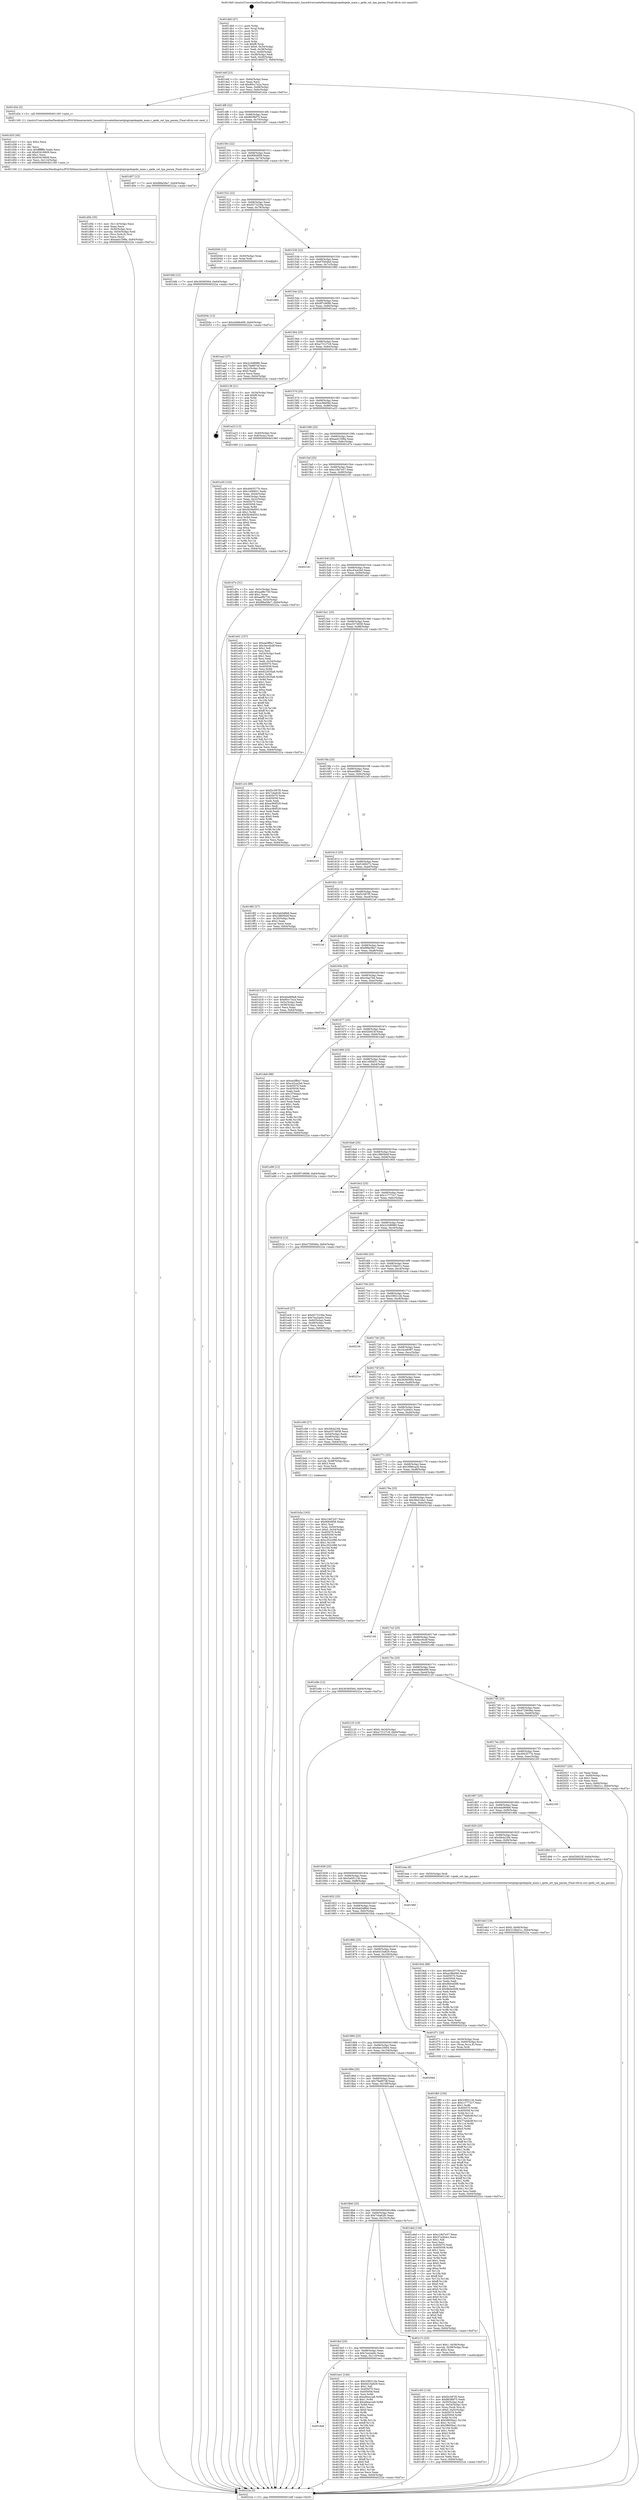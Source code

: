 digraph "0x4014b0" {
  label = "0x4014b0 (/mnt/c/Users/mathe/Desktop/tcc/POCII/binaries/extr_linuxdriversnetethernetqlogicqedeqede_main.c_qede_set_tpa_param_Final-ollvm.out::main(0))"
  labelloc = "t"
  node[shape=record]

  Entry [label="",width=0.3,height=0.3,shape=circle,fillcolor=black,style=filled]
  "0x4014df" [label="{
     0x4014df [23]\l
     | [instrs]\l
     &nbsp;&nbsp;0x4014df \<+3\>: mov -0x64(%rbp),%eax\l
     &nbsp;&nbsp;0x4014e2 \<+2\>: mov %eax,%ecx\l
     &nbsp;&nbsp;0x4014e4 \<+6\>: sub $0x80cc7e2a,%ecx\l
     &nbsp;&nbsp;0x4014ea \<+3\>: mov %eax,-0x68(%rbp)\l
     &nbsp;&nbsp;0x4014ed \<+3\>: mov %ecx,-0x6c(%rbp)\l
     &nbsp;&nbsp;0x4014f0 \<+6\>: je 0000000000401d2e \<main+0x87e\>\l
  }"]
  "0x401d2e" [label="{
     0x401d2e [5]\l
     | [instrs]\l
     &nbsp;&nbsp;0x401d2e \<+5\>: call 0000000000401160 \<next_i\>\l
     | [calls]\l
     &nbsp;&nbsp;0x401160 \{1\} (/mnt/c/Users/mathe/Desktop/tcc/POCII/binaries/extr_linuxdriversnetethernetqlogicqedeqede_main.c_qede_set_tpa_param_Final-ollvm.out::next_i)\l
  }"]
  "0x4014f6" [label="{
     0x4014f6 [22]\l
     | [instrs]\l
     &nbsp;&nbsp;0x4014f6 \<+5\>: jmp 00000000004014fb \<main+0x4b\>\l
     &nbsp;&nbsp;0x4014fb \<+3\>: mov -0x68(%rbp),%eax\l
     &nbsp;&nbsp;0x4014fe \<+5\>: sub $0x863fbf75,%eax\l
     &nbsp;&nbsp;0x401503 \<+3\>: mov %eax,-0x70(%rbp)\l
     &nbsp;&nbsp;0x401506 \<+6\>: je 0000000000401d07 \<main+0x857\>\l
  }"]
  Exit [label="",width=0.3,height=0.3,shape=circle,fillcolor=black,style=filled,peripheries=2]
  "0x401d07" [label="{
     0x401d07 [12]\l
     | [instrs]\l
     &nbsp;&nbsp;0x401d07 \<+7\>: movl $0xf88a58a7,-0x64(%rbp)\l
     &nbsp;&nbsp;0x401d0e \<+5\>: jmp 000000000040222a \<main+0xd7a\>\l
  }"]
  "0x40150c" [label="{
     0x40150c [22]\l
     | [instrs]\l
     &nbsp;&nbsp;0x40150c \<+5\>: jmp 0000000000401511 \<main+0x61\>\l
     &nbsp;&nbsp;0x401511 \<+3\>: mov -0x68(%rbp),%eax\l
     &nbsp;&nbsp;0x401514 \<+5\>: sub $0x90fc6f58,%eax\l
     &nbsp;&nbsp;0x401519 \<+3\>: mov %eax,-0x74(%rbp)\l
     &nbsp;&nbsp;0x40151c \<+6\>: je 0000000000401bfd \<main+0x74d\>\l
  }"]
  "0x40204c" [label="{
     0x40204c [12]\l
     | [instrs]\l
     &nbsp;&nbsp;0x40204c \<+7\>: movl $0x4468e499,-0x64(%rbp)\l
     &nbsp;&nbsp;0x402053 \<+5\>: jmp 000000000040222a \<main+0xd7a\>\l
  }"]
  "0x401bfd" [label="{
     0x401bfd [12]\l
     | [instrs]\l
     &nbsp;&nbsp;0x401bfd \<+7\>: movl $0x36360564,-0x64(%rbp)\l
     &nbsp;&nbsp;0x401c04 \<+5\>: jmp 000000000040222a \<main+0xd7a\>\l
  }"]
  "0x401522" [label="{
     0x401522 [22]\l
     | [instrs]\l
     &nbsp;&nbsp;0x401522 \<+5\>: jmp 0000000000401527 \<main+0x77\>\l
     &nbsp;&nbsp;0x401527 \<+3\>: mov -0x68(%rbp),%eax\l
     &nbsp;&nbsp;0x40152a \<+5\>: sub $0x9273239a,%eax\l
     &nbsp;&nbsp;0x40152f \<+3\>: mov %eax,-0x78(%rbp)\l
     &nbsp;&nbsp;0x401532 \<+6\>: je 0000000000402040 \<main+0xb90\>\l
  }"]
  "0x401f85" [label="{
     0x401f85 [150]\l
     | [instrs]\l
     &nbsp;&nbsp;0x401f85 \<+5\>: mov $0x33f0212b,%edx\l
     &nbsp;&nbsp;0x401f8a \<+5\>: mov $0x1c7772c7,%esi\l
     &nbsp;&nbsp;0x401f8f \<+3\>: mov $0x1,%r8b\l
     &nbsp;&nbsp;0x401f92 \<+8\>: mov 0x405070,%r9d\l
     &nbsp;&nbsp;0x401f9a \<+8\>: mov 0x405058,%r10d\l
     &nbsp;&nbsp;0x401fa2 \<+3\>: mov %r9d,%r11d\l
     &nbsp;&nbsp;0x401fa5 \<+7\>: add $0x77eb8c9f,%r11d\l
     &nbsp;&nbsp;0x401fac \<+4\>: sub $0x1,%r11d\l
     &nbsp;&nbsp;0x401fb0 \<+7\>: sub $0x77eb8c9f,%r11d\l
     &nbsp;&nbsp;0x401fb7 \<+4\>: imul %r11d,%r9d\l
     &nbsp;&nbsp;0x401fbb \<+4\>: and $0x1,%r9d\l
     &nbsp;&nbsp;0x401fbf \<+4\>: cmp $0x0,%r9d\l
     &nbsp;&nbsp;0x401fc3 \<+3\>: sete %bl\l
     &nbsp;&nbsp;0x401fc6 \<+4\>: cmp $0xa,%r10d\l
     &nbsp;&nbsp;0x401fca \<+4\>: setl %r14b\l
     &nbsp;&nbsp;0x401fce \<+3\>: mov %bl,%r15b\l
     &nbsp;&nbsp;0x401fd1 \<+4\>: xor $0xff,%r15b\l
     &nbsp;&nbsp;0x401fd5 \<+3\>: mov %r14b,%r12b\l
     &nbsp;&nbsp;0x401fd8 \<+4\>: xor $0xff,%r12b\l
     &nbsp;&nbsp;0x401fdc \<+4\>: xor $0x1,%r8b\l
     &nbsp;&nbsp;0x401fe0 \<+3\>: mov %r15b,%r13b\l
     &nbsp;&nbsp;0x401fe3 \<+4\>: and $0xff,%r13b\l
     &nbsp;&nbsp;0x401fe7 \<+3\>: and %r8b,%bl\l
     &nbsp;&nbsp;0x401fea \<+3\>: mov %r12b,%al\l
     &nbsp;&nbsp;0x401fed \<+2\>: and $0xff,%al\l
     &nbsp;&nbsp;0x401fef \<+3\>: and %r8b,%r14b\l
     &nbsp;&nbsp;0x401ff2 \<+3\>: or %bl,%r13b\l
     &nbsp;&nbsp;0x401ff5 \<+3\>: or %r14b,%al\l
     &nbsp;&nbsp;0x401ff8 \<+3\>: xor %al,%r13b\l
     &nbsp;&nbsp;0x401ffb \<+3\>: or %r12b,%r15b\l
     &nbsp;&nbsp;0x401ffe \<+4\>: xor $0xff,%r15b\l
     &nbsp;&nbsp;0x402002 \<+4\>: or $0x1,%r8b\l
     &nbsp;&nbsp;0x402006 \<+3\>: and %r8b,%r15b\l
     &nbsp;&nbsp;0x402009 \<+3\>: or %r15b,%r13b\l
     &nbsp;&nbsp;0x40200c \<+4\>: test $0x1,%r13b\l
     &nbsp;&nbsp;0x402010 \<+3\>: cmovne %esi,%edx\l
     &nbsp;&nbsp;0x402013 \<+3\>: mov %edx,-0x64(%rbp)\l
     &nbsp;&nbsp;0x402016 \<+5\>: jmp 000000000040222a \<main+0xd7a\>\l
  }"]
  "0x402040" [label="{
     0x402040 [12]\l
     | [instrs]\l
     &nbsp;&nbsp;0x402040 \<+4\>: mov -0x50(%rbp),%rax\l
     &nbsp;&nbsp;0x402044 \<+3\>: mov %rax,%rdi\l
     &nbsp;&nbsp;0x402047 \<+5\>: call 0000000000401030 \<free@plt\>\l
     | [calls]\l
     &nbsp;&nbsp;0x401030 \{1\} (unknown)\l
  }"]
  "0x401538" [label="{
     0x401538 [22]\l
     | [instrs]\l
     &nbsp;&nbsp;0x401538 \<+5\>: jmp 000000000040153d \<main+0x8d\>\l
     &nbsp;&nbsp;0x40153d \<+3\>: mov -0x68(%rbp),%eax\l
     &nbsp;&nbsp;0x401540 \<+5\>: sub $0x97f30d4d,%eax\l
     &nbsp;&nbsp;0x401545 \<+3\>: mov %eax,-0x7c(%rbp)\l
     &nbsp;&nbsp;0x401548 \<+6\>: je 0000000000401960 \<main+0x4b0\>\l
  }"]
  "0x4018e8" [label="{
     0x4018e8\l
  }", style=dashed]
  "0x401960" [label="{
     0x401960\l
  }", style=dashed]
  "0x40154e" [label="{
     0x40154e [22]\l
     | [instrs]\l
     &nbsp;&nbsp;0x40154e \<+5\>: jmp 0000000000401553 \<main+0xa3\>\l
     &nbsp;&nbsp;0x401553 \<+3\>: mov -0x68(%rbp),%eax\l
     &nbsp;&nbsp;0x401556 \<+5\>: sub $0x9f7c9096,%eax\l
     &nbsp;&nbsp;0x40155b \<+3\>: mov %eax,-0x80(%rbp)\l
     &nbsp;&nbsp;0x40155e \<+6\>: je 0000000000401aa2 \<main+0x5f2\>\l
  }"]
  "0x401ee1" [label="{
     0x401ee1 [144]\l
     | [instrs]\l
     &nbsp;&nbsp;0x401ee1 \<+5\>: mov $0x33f0212b,%eax\l
     &nbsp;&nbsp;0x401ee6 \<+5\>: mov $0x6d10a629,%ecx\l
     &nbsp;&nbsp;0x401eeb \<+2\>: mov $0x1,%dl\l
     &nbsp;&nbsp;0x401eed \<+7\>: mov 0x405070,%esi\l
     &nbsp;&nbsp;0x401ef4 \<+7\>: mov 0x405058,%edi\l
     &nbsp;&nbsp;0x401efb \<+3\>: mov %esi,%r8d\l
     &nbsp;&nbsp;0x401efe \<+7\>: sub $0xa9eacca8,%r8d\l
     &nbsp;&nbsp;0x401f05 \<+4\>: sub $0x1,%r8d\l
     &nbsp;&nbsp;0x401f09 \<+7\>: add $0xa9eacca8,%r8d\l
     &nbsp;&nbsp;0x401f10 \<+4\>: imul %r8d,%esi\l
     &nbsp;&nbsp;0x401f14 \<+3\>: and $0x1,%esi\l
     &nbsp;&nbsp;0x401f17 \<+3\>: cmp $0x0,%esi\l
     &nbsp;&nbsp;0x401f1a \<+4\>: sete %r9b\l
     &nbsp;&nbsp;0x401f1e \<+3\>: cmp $0xa,%edi\l
     &nbsp;&nbsp;0x401f21 \<+4\>: setl %r10b\l
     &nbsp;&nbsp;0x401f25 \<+3\>: mov %r9b,%r11b\l
     &nbsp;&nbsp;0x401f28 \<+4\>: xor $0xff,%r11b\l
     &nbsp;&nbsp;0x401f2c \<+3\>: mov %r10b,%bl\l
     &nbsp;&nbsp;0x401f2f \<+3\>: xor $0xff,%bl\l
     &nbsp;&nbsp;0x401f32 \<+3\>: xor $0x0,%dl\l
     &nbsp;&nbsp;0x401f35 \<+3\>: mov %r11b,%r14b\l
     &nbsp;&nbsp;0x401f38 \<+4\>: and $0x0,%r14b\l
     &nbsp;&nbsp;0x401f3c \<+3\>: and %dl,%r9b\l
     &nbsp;&nbsp;0x401f3f \<+3\>: mov %bl,%r15b\l
     &nbsp;&nbsp;0x401f42 \<+4\>: and $0x0,%r15b\l
     &nbsp;&nbsp;0x401f46 \<+3\>: and %dl,%r10b\l
     &nbsp;&nbsp;0x401f49 \<+3\>: or %r9b,%r14b\l
     &nbsp;&nbsp;0x401f4c \<+3\>: or %r10b,%r15b\l
     &nbsp;&nbsp;0x401f4f \<+3\>: xor %r15b,%r14b\l
     &nbsp;&nbsp;0x401f52 \<+3\>: or %bl,%r11b\l
     &nbsp;&nbsp;0x401f55 \<+4\>: xor $0xff,%r11b\l
     &nbsp;&nbsp;0x401f59 \<+3\>: or $0x0,%dl\l
     &nbsp;&nbsp;0x401f5c \<+3\>: and %dl,%r11b\l
     &nbsp;&nbsp;0x401f5f \<+3\>: or %r11b,%r14b\l
     &nbsp;&nbsp;0x401f62 \<+4\>: test $0x1,%r14b\l
     &nbsp;&nbsp;0x401f66 \<+3\>: cmovne %ecx,%eax\l
     &nbsp;&nbsp;0x401f69 \<+3\>: mov %eax,-0x64(%rbp)\l
     &nbsp;&nbsp;0x401f6c \<+5\>: jmp 000000000040222a \<main+0xd7a\>\l
  }"]
  "0x401aa2" [label="{
     0x401aa2 [27]\l
     | [instrs]\l
     &nbsp;&nbsp;0x401aa2 \<+5\>: mov $0x2c5d8980,%eax\l
     &nbsp;&nbsp;0x401aa7 \<+5\>: mov $0x79a897df,%ecx\l
     &nbsp;&nbsp;0x401aac \<+3\>: mov -0x2c(%rbp),%edx\l
     &nbsp;&nbsp;0x401aaf \<+3\>: cmp $0x0,%edx\l
     &nbsp;&nbsp;0x401ab2 \<+3\>: cmove %ecx,%eax\l
     &nbsp;&nbsp;0x401ab5 \<+3\>: mov %eax,-0x64(%rbp)\l
     &nbsp;&nbsp;0x401ab8 \<+5\>: jmp 000000000040222a \<main+0xd7a\>\l
  }"]
  "0x401564" [label="{
     0x401564 [25]\l
     | [instrs]\l
     &nbsp;&nbsp;0x401564 \<+5\>: jmp 0000000000401569 \<main+0xb9\>\l
     &nbsp;&nbsp;0x401569 \<+3\>: mov -0x68(%rbp),%eax\l
     &nbsp;&nbsp;0x40156c \<+5\>: sub $0xa73127c9,%eax\l
     &nbsp;&nbsp;0x401571 \<+6\>: mov %eax,-0x84(%rbp)\l
     &nbsp;&nbsp;0x401577 \<+6\>: je 0000000000402138 \<main+0xc88\>\l
  }"]
  "0x401eb3" [label="{
     0x401eb3 [19]\l
     | [instrs]\l
     &nbsp;&nbsp;0x401eb3 \<+7\>: movl $0x0,-0x60(%rbp)\l
     &nbsp;&nbsp;0x401eba \<+7\>: movl $0x3158a51c,-0x64(%rbp)\l
     &nbsp;&nbsp;0x401ec1 \<+5\>: jmp 000000000040222a \<main+0xd7a\>\l
  }"]
  "0x402138" [label="{
     0x402138 [21]\l
     | [instrs]\l
     &nbsp;&nbsp;0x402138 \<+3\>: mov -0x34(%rbp),%eax\l
     &nbsp;&nbsp;0x40213b \<+7\>: add $0xf8,%rsp\l
     &nbsp;&nbsp;0x402142 \<+1\>: pop %rbx\l
     &nbsp;&nbsp;0x402143 \<+2\>: pop %r12\l
     &nbsp;&nbsp;0x402145 \<+2\>: pop %r13\l
     &nbsp;&nbsp;0x402147 \<+2\>: pop %r14\l
     &nbsp;&nbsp;0x402149 \<+2\>: pop %r15\l
     &nbsp;&nbsp;0x40214b \<+1\>: pop %rbp\l
     &nbsp;&nbsp;0x40214c \<+1\>: ret\l
  }"]
  "0x40157d" [label="{
     0x40157d [25]\l
     | [instrs]\l
     &nbsp;&nbsp;0x40157d \<+5\>: jmp 0000000000401582 \<main+0xd2\>\l
     &nbsp;&nbsp;0x401582 \<+3\>: mov -0x68(%rbp),%eax\l
     &nbsp;&nbsp;0x401585 \<+5\>: sub $0xac9fe09d,%eax\l
     &nbsp;&nbsp;0x40158a \<+6\>: mov %eax,-0x88(%rbp)\l
     &nbsp;&nbsp;0x401590 \<+6\>: je 0000000000401a23 \<main+0x573\>\l
  }"]
  "0x401d5b" [label="{
     0x401d5b [35]\l
     | [instrs]\l
     &nbsp;&nbsp;0x401d5b \<+6\>: mov -0x114(%rbp),%ecx\l
     &nbsp;&nbsp;0x401d61 \<+3\>: imul %eax,%ecx\l
     &nbsp;&nbsp;0x401d64 \<+4\>: mov -0x50(%rbp),%rsi\l
     &nbsp;&nbsp;0x401d68 \<+4\>: movslq -0x54(%rbp),%rdi\l
     &nbsp;&nbsp;0x401d6c \<+4\>: mov (%rsi,%rdi,8),%rsi\l
     &nbsp;&nbsp;0x401d70 \<+2\>: mov %ecx,(%rsi)\l
     &nbsp;&nbsp;0x401d72 \<+7\>: movl $0xaed1598a,-0x64(%rbp)\l
     &nbsp;&nbsp;0x401d79 \<+5\>: jmp 000000000040222a \<main+0xd7a\>\l
  }"]
  "0x401a23" [label="{
     0x401a23 [13]\l
     | [instrs]\l
     &nbsp;&nbsp;0x401a23 \<+4\>: mov -0x40(%rbp),%rax\l
     &nbsp;&nbsp;0x401a27 \<+4\>: mov 0x8(%rax),%rdi\l
     &nbsp;&nbsp;0x401a2b \<+5\>: call 0000000000401060 \<atoi@plt\>\l
     | [calls]\l
     &nbsp;&nbsp;0x401060 \{1\} (unknown)\l
  }"]
  "0x401596" [label="{
     0x401596 [25]\l
     | [instrs]\l
     &nbsp;&nbsp;0x401596 \<+5\>: jmp 000000000040159b \<main+0xeb\>\l
     &nbsp;&nbsp;0x40159b \<+3\>: mov -0x68(%rbp),%eax\l
     &nbsp;&nbsp;0x40159e \<+5\>: sub $0xaed1598a,%eax\l
     &nbsp;&nbsp;0x4015a3 \<+6\>: mov %eax,-0x8c(%rbp)\l
     &nbsp;&nbsp;0x4015a9 \<+6\>: je 0000000000401d7e \<main+0x8ce\>\l
  }"]
  "0x401d33" [label="{
     0x401d33 [40]\l
     | [instrs]\l
     &nbsp;&nbsp;0x401d33 \<+5\>: mov $0x2,%ecx\l
     &nbsp;&nbsp;0x401d38 \<+1\>: cltd\l
     &nbsp;&nbsp;0x401d39 \<+2\>: idiv %ecx\l
     &nbsp;&nbsp;0x401d3b \<+6\>: imul $0xfffffffe,%edx,%ecx\l
     &nbsp;&nbsp;0x401d41 \<+6\>: sub $0x63416609,%ecx\l
     &nbsp;&nbsp;0x401d47 \<+3\>: add $0x1,%ecx\l
     &nbsp;&nbsp;0x401d4a \<+6\>: add $0x63416609,%ecx\l
     &nbsp;&nbsp;0x401d50 \<+6\>: mov %ecx,-0x114(%rbp)\l
     &nbsp;&nbsp;0x401d56 \<+5\>: call 0000000000401160 \<next_i\>\l
     | [calls]\l
     &nbsp;&nbsp;0x401160 \{1\} (/mnt/c/Users/mathe/Desktop/tcc/POCII/binaries/extr_linuxdriversnetethernetqlogicqedeqede_main.c_qede_set_tpa_param_Final-ollvm.out::next_i)\l
  }"]
  "0x401d7e" [label="{
     0x401d7e [31]\l
     | [instrs]\l
     &nbsp;&nbsp;0x401d7e \<+3\>: mov -0x5c(%rbp),%eax\l
     &nbsp;&nbsp;0x401d81 \<+5\>: add $0xaaf9c730,%eax\l
     &nbsp;&nbsp;0x401d86 \<+3\>: add $0x1,%eax\l
     &nbsp;&nbsp;0x401d89 \<+5\>: sub $0xaaf9c730,%eax\l
     &nbsp;&nbsp;0x401d8e \<+3\>: mov %eax,-0x5c(%rbp)\l
     &nbsp;&nbsp;0x401d91 \<+7\>: movl $0xf88a58a7,-0x64(%rbp)\l
     &nbsp;&nbsp;0x401d98 \<+5\>: jmp 000000000040222a \<main+0xd7a\>\l
  }"]
  "0x4015af" [label="{
     0x4015af [25]\l
     | [instrs]\l
     &nbsp;&nbsp;0x4015af \<+5\>: jmp 00000000004015b4 \<main+0x104\>\l
     &nbsp;&nbsp;0x4015b4 \<+3\>: mov -0x68(%rbp),%eax\l
     &nbsp;&nbsp;0x4015b7 \<+5\>: sub $0xc18d7e57,%eax\l
     &nbsp;&nbsp;0x4015bc \<+6\>: mov %eax,-0x90(%rbp)\l
     &nbsp;&nbsp;0x4015c2 \<+6\>: je 0000000000402181 \<main+0xcd1\>\l
  }"]
  "0x401c93" [label="{
     0x401c93 [116]\l
     | [instrs]\l
     &nbsp;&nbsp;0x401c93 \<+5\>: mov $0xf2c587f5,%ecx\l
     &nbsp;&nbsp;0x401c98 \<+5\>: mov $0x863fbf75,%edx\l
     &nbsp;&nbsp;0x401c9d \<+4\>: mov -0x50(%rbp),%rdi\l
     &nbsp;&nbsp;0x401ca1 \<+4\>: movslq -0x54(%rbp),%rsi\l
     &nbsp;&nbsp;0x401ca5 \<+4\>: mov %rax,(%rdi,%rsi,8)\l
     &nbsp;&nbsp;0x401ca9 \<+7\>: movl $0x0,-0x5c(%rbp)\l
     &nbsp;&nbsp;0x401cb0 \<+8\>: mov 0x405070,%r8d\l
     &nbsp;&nbsp;0x401cb8 \<+8\>: mov 0x405058,%r9d\l
     &nbsp;&nbsp;0x401cc0 \<+3\>: mov %r8d,%r10d\l
     &nbsp;&nbsp;0x401cc3 \<+7\>: add $0x5f605ba1,%r10d\l
     &nbsp;&nbsp;0x401cca \<+4\>: sub $0x1,%r10d\l
     &nbsp;&nbsp;0x401cce \<+7\>: sub $0x5f605ba1,%r10d\l
     &nbsp;&nbsp;0x401cd5 \<+4\>: imul %r10d,%r8d\l
     &nbsp;&nbsp;0x401cd9 \<+4\>: and $0x1,%r8d\l
     &nbsp;&nbsp;0x401cdd \<+4\>: cmp $0x0,%r8d\l
     &nbsp;&nbsp;0x401ce1 \<+4\>: sete %r11b\l
     &nbsp;&nbsp;0x401ce5 \<+4\>: cmp $0xa,%r9d\l
     &nbsp;&nbsp;0x401ce9 \<+3\>: setl %bl\l
     &nbsp;&nbsp;0x401cec \<+3\>: mov %r11b,%r14b\l
     &nbsp;&nbsp;0x401cef \<+3\>: and %bl,%r14b\l
     &nbsp;&nbsp;0x401cf2 \<+3\>: xor %bl,%r11b\l
     &nbsp;&nbsp;0x401cf5 \<+3\>: or %r11b,%r14b\l
     &nbsp;&nbsp;0x401cf8 \<+4\>: test $0x1,%r14b\l
     &nbsp;&nbsp;0x401cfc \<+3\>: cmovne %edx,%ecx\l
     &nbsp;&nbsp;0x401cff \<+3\>: mov %ecx,-0x64(%rbp)\l
     &nbsp;&nbsp;0x401d02 \<+5\>: jmp 000000000040222a \<main+0xd7a\>\l
  }"]
  "0x402181" [label="{
     0x402181\l
  }", style=dashed]
  "0x4015c8" [label="{
     0x4015c8 [25]\l
     | [instrs]\l
     &nbsp;&nbsp;0x4015c8 \<+5\>: jmp 00000000004015cd \<main+0x11d\>\l
     &nbsp;&nbsp;0x4015cd \<+3\>: mov -0x68(%rbp),%eax\l
     &nbsp;&nbsp;0x4015d0 \<+5\>: sub $0xc43ce2b0,%eax\l
     &nbsp;&nbsp;0x4015d5 \<+6\>: mov %eax,-0x94(%rbp)\l
     &nbsp;&nbsp;0x4015db \<+6\>: je 0000000000401e01 \<main+0x951\>\l
  }"]
  "0x4018cf" [label="{
     0x4018cf [25]\l
     | [instrs]\l
     &nbsp;&nbsp;0x4018cf \<+5\>: jmp 00000000004018d4 \<main+0x424\>\l
     &nbsp;&nbsp;0x4018d4 \<+3\>: mov -0x68(%rbp),%eax\l
     &nbsp;&nbsp;0x4018d7 \<+5\>: sub $0x7ea2ae0c,%eax\l
     &nbsp;&nbsp;0x4018dc \<+6\>: mov %eax,-0x110(%rbp)\l
     &nbsp;&nbsp;0x4018e2 \<+6\>: je 0000000000401ee1 \<main+0xa31\>\l
  }"]
  "0x401e01" [label="{
     0x401e01 [157]\l
     | [instrs]\l
     &nbsp;&nbsp;0x401e01 \<+5\>: mov $0xea5ff0a7,%eax\l
     &nbsp;&nbsp;0x401e06 \<+5\>: mov $0x3ecc6cdf,%ecx\l
     &nbsp;&nbsp;0x401e0b \<+2\>: mov $0x1,%dl\l
     &nbsp;&nbsp;0x401e0d \<+2\>: xor %esi,%esi\l
     &nbsp;&nbsp;0x401e0f \<+3\>: mov -0x54(%rbp),%edi\l
     &nbsp;&nbsp;0x401e12 \<+3\>: sub $0x1,%esi\l
     &nbsp;&nbsp;0x401e15 \<+2\>: sub %esi,%edi\l
     &nbsp;&nbsp;0x401e17 \<+3\>: mov %edi,-0x54(%rbp)\l
     &nbsp;&nbsp;0x401e1a \<+7\>: mov 0x405070,%esi\l
     &nbsp;&nbsp;0x401e21 \<+7\>: mov 0x405058,%edi\l
     &nbsp;&nbsp;0x401e28 \<+3\>: mov %esi,%r8d\l
     &nbsp;&nbsp;0x401e2b \<+7\>: add $0x622635a8,%r8d\l
     &nbsp;&nbsp;0x401e32 \<+4\>: sub $0x1,%r8d\l
     &nbsp;&nbsp;0x401e36 \<+7\>: sub $0x622635a8,%r8d\l
     &nbsp;&nbsp;0x401e3d \<+4\>: imul %r8d,%esi\l
     &nbsp;&nbsp;0x401e41 \<+3\>: and $0x1,%esi\l
     &nbsp;&nbsp;0x401e44 \<+3\>: cmp $0x0,%esi\l
     &nbsp;&nbsp;0x401e47 \<+4\>: sete %r9b\l
     &nbsp;&nbsp;0x401e4b \<+3\>: cmp $0xa,%edi\l
     &nbsp;&nbsp;0x401e4e \<+4\>: setl %r10b\l
     &nbsp;&nbsp;0x401e52 \<+3\>: mov %r9b,%r11b\l
     &nbsp;&nbsp;0x401e55 \<+4\>: xor $0xff,%r11b\l
     &nbsp;&nbsp;0x401e59 \<+3\>: mov %r10b,%bl\l
     &nbsp;&nbsp;0x401e5c \<+3\>: xor $0xff,%bl\l
     &nbsp;&nbsp;0x401e5f \<+3\>: xor $0x1,%dl\l
     &nbsp;&nbsp;0x401e62 \<+3\>: mov %r11b,%r14b\l
     &nbsp;&nbsp;0x401e65 \<+4\>: and $0xff,%r14b\l
     &nbsp;&nbsp;0x401e69 \<+3\>: and %dl,%r9b\l
     &nbsp;&nbsp;0x401e6c \<+3\>: mov %bl,%r15b\l
     &nbsp;&nbsp;0x401e6f \<+4\>: and $0xff,%r15b\l
     &nbsp;&nbsp;0x401e73 \<+3\>: and %dl,%r10b\l
     &nbsp;&nbsp;0x401e76 \<+3\>: or %r9b,%r14b\l
     &nbsp;&nbsp;0x401e79 \<+3\>: or %r10b,%r15b\l
     &nbsp;&nbsp;0x401e7c \<+3\>: xor %r15b,%r14b\l
     &nbsp;&nbsp;0x401e7f \<+3\>: or %bl,%r11b\l
     &nbsp;&nbsp;0x401e82 \<+4\>: xor $0xff,%r11b\l
     &nbsp;&nbsp;0x401e86 \<+3\>: or $0x1,%dl\l
     &nbsp;&nbsp;0x401e89 \<+3\>: and %dl,%r11b\l
     &nbsp;&nbsp;0x401e8c \<+3\>: or %r11b,%r14b\l
     &nbsp;&nbsp;0x401e8f \<+4\>: test $0x1,%r14b\l
     &nbsp;&nbsp;0x401e93 \<+3\>: cmovne %ecx,%eax\l
     &nbsp;&nbsp;0x401e96 \<+3\>: mov %eax,-0x64(%rbp)\l
     &nbsp;&nbsp;0x401e99 \<+5\>: jmp 000000000040222a \<main+0xd7a\>\l
  }"]
  "0x4015e1" [label="{
     0x4015e1 [25]\l
     | [instrs]\l
     &nbsp;&nbsp;0x4015e1 \<+5\>: jmp 00000000004015e6 \<main+0x136\>\l
     &nbsp;&nbsp;0x4015e6 \<+3\>: mov -0x68(%rbp),%eax\l
     &nbsp;&nbsp;0x4015e9 \<+5\>: sub $0xe5574658,%eax\l
     &nbsp;&nbsp;0x4015ee \<+6\>: mov %eax,-0x98(%rbp)\l
     &nbsp;&nbsp;0x4015f4 \<+6\>: je 0000000000401c24 \<main+0x774\>\l
  }"]
  "0x401c7c" [label="{
     0x401c7c [23]\l
     | [instrs]\l
     &nbsp;&nbsp;0x401c7c \<+7\>: movl $0x1,-0x58(%rbp)\l
     &nbsp;&nbsp;0x401c83 \<+4\>: movslq -0x58(%rbp),%rax\l
     &nbsp;&nbsp;0x401c87 \<+4\>: shl $0x2,%rax\l
     &nbsp;&nbsp;0x401c8b \<+3\>: mov %rax,%rdi\l
     &nbsp;&nbsp;0x401c8e \<+5\>: call 0000000000401050 \<malloc@plt\>\l
     | [calls]\l
     &nbsp;&nbsp;0x401050 \{1\} (unknown)\l
  }"]
  "0x401c24" [label="{
     0x401c24 [88]\l
     | [instrs]\l
     &nbsp;&nbsp;0x401c24 \<+5\>: mov $0xf2c587f5,%eax\l
     &nbsp;&nbsp;0x401c29 \<+5\>: mov $0x7c6a62fc,%ecx\l
     &nbsp;&nbsp;0x401c2e \<+7\>: mov 0x405070,%edx\l
     &nbsp;&nbsp;0x401c35 \<+7\>: mov 0x405058,%esi\l
     &nbsp;&nbsp;0x401c3c \<+2\>: mov %edx,%edi\l
     &nbsp;&nbsp;0x401c3e \<+6\>: add $0xac9bf529,%edi\l
     &nbsp;&nbsp;0x401c44 \<+3\>: sub $0x1,%edi\l
     &nbsp;&nbsp;0x401c47 \<+6\>: sub $0xac9bf529,%edi\l
     &nbsp;&nbsp;0x401c4d \<+3\>: imul %edi,%edx\l
     &nbsp;&nbsp;0x401c50 \<+3\>: and $0x1,%edx\l
     &nbsp;&nbsp;0x401c53 \<+3\>: cmp $0x0,%edx\l
     &nbsp;&nbsp;0x401c56 \<+4\>: sete %r8b\l
     &nbsp;&nbsp;0x401c5a \<+3\>: cmp $0xa,%esi\l
     &nbsp;&nbsp;0x401c5d \<+4\>: setl %r9b\l
     &nbsp;&nbsp;0x401c61 \<+3\>: mov %r8b,%r10b\l
     &nbsp;&nbsp;0x401c64 \<+3\>: and %r9b,%r10b\l
     &nbsp;&nbsp;0x401c67 \<+3\>: xor %r9b,%r8b\l
     &nbsp;&nbsp;0x401c6a \<+3\>: or %r8b,%r10b\l
     &nbsp;&nbsp;0x401c6d \<+4\>: test $0x1,%r10b\l
     &nbsp;&nbsp;0x401c71 \<+3\>: cmovne %ecx,%eax\l
     &nbsp;&nbsp;0x401c74 \<+3\>: mov %eax,-0x64(%rbp)\l
     &nbsp;&nbsp;0x401c77 \<+5\>: jmp 000000000040222a \<main+0xd7a\>\l
  }"]
  "0x4015fa" [label="{
     0x4015fa [25]\l
     | [instrs]\l
     &nbsp;&nbsp;0x4015fa \<+5\>: jmp 00000000004015ff \<main+0x14f\>\l
     &nbsp;&nbsp;0x4015ff \<+3\>: mov -0x68(%rbp),%eax\l
     &nbsp;&nbsp;0x401602 \<+5\>: sub $0xea5ff0a7,%eax\l
     &nbsp;&nbsp;0x401607 \<+6\>: mov %eax,-0x9c(%rbp)\l
     &nbsp;&nbsp;0x40160d \<+6\>: je 00000000004021e5 \<main+0xd35\>\l
  }"]
  "0x401b5a" [label="{
     0x401b5a [163]\l
     | [instrs]\l
     &nbsp;&nbsp;0x401b5a \<+5\>: mov $0xc18d7e57,%ecx\l
     &nbsp;&nbsp;0x401b5f \<+5\>: mov $0x90fc6f58,%edx\l
     &nbsp;&nbsp;0x401b64 \<+3\>: mov $0x1,%sil\l
     &nbsp;&nbsp;0x401b67 \<+4\>: mov %rax,-0x50(%rbp)\l
     &nbsp;&nbsp;0x401b6b \<+7\>: movl $0x0,-0x54(%rbp)\l
     &nbsp;&nbsp;0x401b72 \<+8\>: mov 0x405070,%r8d\l
     &nbsp;&nbsp;0x401b7a \<+8\>: mov 0x405058,%r9d\l
     &nbsp;&nbsp;0x401b82 \<+3\>: mov %r8d,%r10d\l
     &nbsp;&nbsp;0x401b85 \<+7\>: sub $0xc352c086,%r10d\l
     &nbsp;&nbsp;0x401b8c \<+4\>: sub $0x1,%r10d\l
     &nbsp;&nbsp;0x401b90 \<+7\>: add $0xc352c086,%r10d\l
     &nbsp;&nbsp;0x401b97 \<+4\>: imul %r10d,%r8d\l
     &nbsp;&nbsp;0x401b9b \<+4\>: and $0x1,%r8d\l
     &nbsp;&nbsp;0x401b9f \<+4\>: cmp $0x0,%r8d\l
     &nbsp;&nbsp;0x401ba3 \<+4\>: sete %r11b\l
     &nbsp;&nbsp;0x401ba7 \<+4\>: cmp $0xa,%r9d\l
     &nbsp;&nbsp;0x401bab \<+3\>: setl %bl\l
     &nbsp;&nbsp;0x401bae \<+3\>: mov %r11b,%r14b\l
     &nbsp;&nbsp;0x401bb1 \<+4\>: xor $0xff,%r14b\l
     &nbsp;&nbsp;0x401bb5 \<+3\>: mov %bl,%r15b\l
     &nbsp;&nbsp;0x401bb8 \<+4\>: xor $0xff,%r15b\l
     &nbsp;&nbsp;0x401bbc \<+4\>: xor $0x0,%sil\l
     &nbsp;&nbsp;0x401bc0 \<+3\>: mov %r14b,%r12b\l
     &nbsp;&nbsp;0x401bc3 \<+4\>: and $0x0,%r12b\l
     &nbsp;&nbsp;0x401bc7 \<+3\>: and %sil,%r11b\l
     &nbsp;&nbsp;0x401bca \<+3\>: mov %r15b,%r13b\l
     &nbsp;&nbsp;0x401bcd \<+4\>: and $0x0,%r13b\l
     &nbsp;&nbsp;0x401bd1 \<+3\>: and %sil,%bl\l
     &nbsp;&nbsp;0x401bd4 \<+3\>: or %r11b,%r12b\l
     &nbsp;&nbsp;0x401bd7 \<+3\>: or %bl,%r13b\l
     &nbsp;&nbsp;0x401bda \<+3\>: xor %r13b,%r12b\l
     &nbsp;&nbsp;0x401bdd \<+3\>: or %r15b,%r14b\l
     &nbsp;&nbsp;0x401be0 \<+4\>: xor $0xff,%r14b\l
     &nbsp;&nbsp;0x401be4 \<+4\>: or $0x0,%sil\l
     &nbsp;&nbsp;0x401be8 \<+3\>: and %sil,%r14b\l
     &nbsp;&nbsp;0x401beb \<+3\>: or %r14b,%r12b\l
     &nbsp;&nbsp;0x401bee \<+4\>: test $0x1,%r12b\l
     &nbsp;&nbsp;0x401bf2 \<+3\>: cmovne %edx,%ecx\l
     &nbsp;&nbsp;0x401bf5 \<+3\>: mov %ecx,-0x64(%rbp)\l
     &nbsp;&nbsp;0x401bf8 \<+5\>: jmp 000000000040222a \<main+0xd7a\>\l
  }"]
  "0x4021e5" [label="{
     0x4021e5\l
  }", style=dashed]
  "0x401613" [label="{
     0x401613 [25]\l
     | [instrs]\l
     &nbsp;&nbsp;0x401613 \<+5\>: jmp 0000000000401618 \<main+0x168\>\l
     &nbsp;&nbsp;0x401618 \<+3\>: mov -0x68(%rbp),%eax\l
     &nbsp;&nbsp;0x40161b \<+5\>: sub $0xf1469272,%eax\l
     &nbsp;&nbsp;0x401620 \<+6\>: mov %eax,-0xa0(%rbp)\l
     &nbsp;&nbsp;0x401626 \<+6\>: je 00000000004018f2 \<main+0x442\>\l
  }"]
  "0x4018b6" [label="{
     0x4018b6 [25]\l
     | [instrs]\l
     &nbsp;&nbsp;0x4018b6 \<+5\>: jmp 00000000004018bb \<main+0x40b\>\l
     &nbsp;&nbsp;0x4018bb \<+3\>: mov -0x68(%rbp),%eax\l
     &nbsp;&nbsp;0x4018be \<+5\>: sub $0x7c6a62fc,%eax\l
     &nbsp;&nbsp;0x4018c3 \<+6\>: mov %eax,-0x10c(%rbp)\l
     &nbsp;&nbsp;0x4018c9 \<+6\>: je 0000000000401c7c \<main+0x7cc\>\l
  }"]
  "0x4018f2" [label="{
     0x4018f2 [27]\l
     | [instrs]\l
     &nbsp;&nbsp;0x4018f2 \<+5\>: mov $0x6ab5d8b6,%eax\l
     &nbsp;&nbsp;0x4018f7 \<+5\>: mov $0x18805b0f,%ecx\l
     &nbsp;&nbsp;0x4018fc \<+3\>: mov -0x30(%rbp),%edx\l
     &nbsp;&nbsp;0x4018ff \<+3\>: cmp $0x2,%edx\l
     &nbsp;&nbsp;0x401902 \<+3\>: cmovne %ecx,%eax\l
     &nbsp;&nbsp;0x401905 \<+3\>: mov %eax,-0x64(%rbp)\l
     &nbsp;&nbsp;0x401908 \<+5\>: jmp 000000000040222a \<main+0xd7a\>\l
  }"]
  "0x40162c" [label="{
     0x40162c [25]\l
     | [instrs]\l
     &nbsp;&nbsp;0x40162c \<+5\>: jmp 0000000000401631 \<main+0x181\>\l
     &nbsp;&nbsp;0x401631 \<+3\>: mov -0x68(%rbp),%eax\l
     &nbsp;&nbsp;0x401634 \<+5\>: sub $0xf2c587f5,%eax\l
     &nbsp;&nbsp;0x401639 \<+6\>: mov %eax,-0xa4(%rbp)\l
     &nbsp;&nbsp;0x40163f \<+6\>: je 00000000004021af \<main+0xcff\>\l
  }"]
  "0x40222a" [label="{
     0x40222a [5]\l
     | [instrs]\l
     &nbsp;&nbsp;0x40222a \<+5\>: jmp 00000000004014df \<main+0x2f\>\l
  }"]
  "0x4014b0" [label="{
     0x4014b0 [47]\l
     | [instrs]\l
     &nbsp;&nbsp;0x4014b0 \<+1\>: push %rbp\l
     &nbsp;&nbsp;0x4014b1 \<+3\>: mov %rsp,%rbp\l
     &nbsp;&nbsp;0x4014b4 \<+2\>: push %r15\l
     &nbsp;&nbsp;0x4014b6 \<+2\>: push %r14\l
     &nbsp;&nbsp;0x4014b8 \<+2\>: push %r13\l
     &nbsp;&nbsp;0x4014ba \<+2\>: push %r12\l
     &nbsp;&nbsp;0x4014bc \<+1\>: push %rbx\l
     &nbsp;&nbsp;0x4014bd \<+7\>: sub $0xf8,%rsp\l
     &nbsp;&nbsp;0x4014c4 \<+7\>: movl $0x0,-0x34(%rbp)\l
     &nbsp;&nbsp;0x4014cb \<+3\>: mov %edi,-0x38(%rbp)\l
     &nbsp;&nbsp;0x4014ce \<+4\>: mov %rsi,-0x40(%rbp)\l
     &nbsp;&nbsp;0x4014d2 \<+3\>: mov -0x38(%rbp),%edi\l
     &nbsp;&nbsp;0x4014d5 \<+3\>: mov %edi,-0x30(%rbp)\l
     &nbsp;&nbsp;0x4014d8 \<+7\>: movl $0xf1469272,-0x64(%rbp)\l
  }"]
  "0x401abd" [label="{
     0x401abd [134]\l
     | [instrs]\l
     &nbsp;&nbsp;0x401abd \<+5\>: mov $0xc18d7e57,%eax\l
     &nbsp;&nbsp;0x401ac2 \<+5\>: mov $0x37a264cc,%ecx\l
     &nbsp;&nbsp;0x401ac7 \<+2\>: mov $0x1,%dl\l
     &nbsp;&nbsp;0x401ac9 \<+2\>: xor %esi,%esi\l
     &nbsp;&nbsp;0x401acb \<+7\>: mov 0x405070,%edi\l
     &nbsp;&nbsp;0x401ad2 \<+8\>: mov 0x405058,%r8d\l
     &nbsp;&nbsp;0x401ada \<+3\>: sub $0x1,%esi\l
     &nbsp;&nbsp;0x401add \<+3\>: mov %edi,%r9d\l
     &nbsp;&nbsp;0x401ae0 \<+3\>: add %esi,%r9d\l
     &nbsp;&nbsp;0x401ae3 \<+4\>: imul %r9d,%edi\l
     &nbsp;&nbsp;0x401ae7 \<+3\>: and $0x1,%edi\l
     &nbsp;&nbsp;0x401aea \<+3\>: cmp $0x0,%edi\l
     &nbsp;&nbsp;0x401aed \<+4\>: sete %r10b\l
     &nbsp;&nbsp;0x401af1 \<+4\>: cmp $0xa,%r8d\l
     &nbsp;&nbsp;0x401af5 \<+4\>: setl %r11b\l
     &nbsp;&nbsp;0x401af9 \<+3\>: mov %r10b,%bl\l
     &nbsp;&nbsp;0x401afc \<+3\>: xor $0xff,%bl\l
     &nbsp;&nbsp;0x401aff \<+3\>: mov %r11b,%r14b\l
     &nbsp;&nbsp;0x401b02 \<+4\>: xor $0xff,%r14b\l
     &nbsp;&nbsp;0x401b06 \<+3\>: xor $0x0,%dl\l
     &nbsp;&nbsp;0x401b09 \<+3\>: mov %bl,%r15b\l
     &nbsp;&nbsp;0x401b0c \<+4\>: and $0x0,%r15b\l
     &nbsp;&nbsp;0x401b10 \<+3\>: and %dl,%r10b\l
     &nbsp;&nbsp;0x401b13 \<+3\>: mov %r14b,%r12b\l
     &nbsp;&nbsp;0x401b16 \<+4\>: and $0x0,%r12b\l
     &nbsp;&nbsp;0x401b1a \<+3\>: and %dl,%r11b\l
     &nbsp;&nbsp;0x401b1d \<+3\>: or %r10b,%r15b\l
     &nbsp;&nbsp;0x401b20 \<+3\>: or %r11b,%r12b\l
     &nbsp;&nbsp;0x401b23 \<+3\>: xor %r12b,%r15b\l
     &nbsp;&nbsp;0x401b26 \<+3\>: or %r14b,%bl\l
     &nbsp;&nbsp;0x401b29 \<+3\>: xor $0xff,%bl\l
     &nbsp;&nbsp;0x401b2c \<+3\>: or $0x0,%dl\l
     &nbsp;&nbsp;0x401b2f \<+2\>: and %dl,%bl\l
     &nbsp;&nbsp;0x401b31 \<+3\>: or %bl,%r15b\l
     &nbsp;&nbsp;0x401b34 \<+4\>: test $0x1,%r15b\l
     &nbsp;&nbsp;0x401b38 \<+3\>: cmovne %ecx,%eax\l
     &nbsp;&nbsp;0x401b3b \<+3\>: mov %eax,-0x64(%rbp)\l
     &nbsp;&nbsp;0x401b3e \<+5\>: jmp 000000000040222a \<main+0xd7a\>\l
  }"]
  "0x4021af" [label="{
     0x4021af\l
  }", style=dashed]
  "0x401645" [label="{
     0x401645 [25]\l
     | [instrs]\l
     &nbsp;&nbsp;0x401645 \<+5\>: jmp 000000000040164a \<main+0x19a\>\l
     &nbsp;&nbsp;0x40164a \<+3\>: mov -0x68(%rbp),%eax\l
     &nbsp;&nbsp;0x40164d \<+5\>: sub $0xf88a58a7,%eax\l
     &nbsp;&nbsp;0x401652 \<+6\>: mov %eax,-0xa8(%rbp)\l
     &nbsp;&nbsp;0x401658 \<+6\>: je 0000000000401d13 \<main+0x863\>\l
  }"]
  "0x40189d" [label="{
     0x40189d [25]\l
     | [instrs]\l
     &nbsp;&nbsp;0x40189d \<+5\>: jmp 00000000004018a2 \<main+0x3f2\>\l
     &nbsp;&nbsp;0x4018a2 \<+3\>: mov -0x68(%rbp),%eax\l
     &nbsp;&nbsp;0x4018a5 \<+5\>: sub $0x79a897df,%eax\l
     &nbsp;&nbsp;0x4018aa \<+6\>: mov %eax,-0x108(%rbp)\l
     &nbsp;&nbsp;0x4018b0 \<+6\>: je 0000000000401abd \<main+0x60d\>\l
  }"]
  "0x401d13" [label="{
     0x401d13 [27]\l
     | [instrs]\l
     &nbsp;&nbsp;0x401d13 \<+5\>: mov $0x4da969e8,%eax\l
     &nbsp;&nbsp;0x401d18 \<+5\>: mov $0x80cc7e2a,%ecx\l
     &nbsp;&nbsp;0x401d1d \<+3\>: mov -0x5c(%rbp),%edx\l
     &nbsp;&nbsp;0x401d20 \<+3\>: cmp -0x58(%rbp),%edx\l
     &nbsp;&nbsp;0x401d23 \<+3\>: cmovl %ecx,%eax\l
     &nbsp;&nbsp;0x401d26 \<+3\>: mov %eax,-0x64(%rbp)\l
     &nbsp;&nbsp;0x401d29 \<+5\>: jmp 000000000040222a \<main+0xd7a\>\l
  }"]
  "0x40165e" [label="{
     0x40165e [25]\l
     | [instrs]\l
     &nbsp;&nbsp;0x40165e \<+5\>: jmp 0000000000401663 \<main+0x1b3\>\l
     &nbsp;&nbsp;0x401663 \<+3\>: mov -0x68(%rbp),%eax\l
     &nbsp;&nbsp;0x401666 \<+5\>: sub $0xc0aa7bd,%eax\l
     &nbsp;&nbsp;0x40166b \<+6\>: mov %eax,-0xac(%rbp)\l
     &nbsp;&nbsp;0x401671 \<+6\>: je 00000000004020bc \<main+0xc0c\>\l
  }"]
  "0x402064" [label="{
     0x402064\l
  }", style=dashed]
  "0x4020bc" [label="{
     0x4020bc\l
  }", style=dashed]
  "0x401677" [label="{
     0x401677 [25]\l
     | [instrs]\l
     &nbsp;&nbsp;0x401677 \<+5\>: jmp 000000000040167c \<main+0x1cc\>\l
     &nbsp;&nbsp;0x40167c \<+3\>: mov -0x68(%rbp),%eax\l
     &nbsp;&nbsp;0x40167f \<+5\>: sub $0xf2b923f,%eax\l
     &nbsp;&nbsp;0x401684 \<+6\>: mov %eax,-0xb0(%rbp)\l
     &nbsp;&nbsp;0x40168a \<+6\>: je 0000000000401da9 \<main+0x8f9\>\l
  }"]
  "0x401884" [label="{
     0x401884 [25]\l
     | [instrs]\l
     &nbsp;&nbsp;0x401884 \<+5\>: jmp 0000000000401889 \<main+0x3d9\>\l
     &nbsp;&nbsp;0x401889 \<+3\>: mov -0x68(%rbp),%eax\l
     &nbsp;&nbsp;0x40188c \<+5\>: sub $0x6ee10604,%eax\l
     &nbsp;&nbsp;0x401891 \<+6\>: mov %eax,-0x104(%rbp)\l
     &nbsp;&nbsp;0x401897 \<+6\>: je 0000000000402064 \<main+0xbb4\>\l
  }"]
  "0x401da9" [label="{
     0x401da9 [88]\l
     | [instrs]\l
     &nbsp;&nbsp;0x401da9 \<+5\>: mov $0xea5ff0a7,%eax\l
     &nbsp;&nbsp;0x401dae \<+5\>: mov $0xc43ce2b0,%ecx\l
     &nbsp;&nbsp;0x401db3 \<+7\>: mov 0x405070,%edx\l
     &nbsp;&nbsp;0x401dba \<+7\>: mov 0x405058,%esi\l
     &nbsp;&nbsp;0x401dc1 \<+2\>: mov %edx,%edi\l
     &nbsp;&nbsp;0x401dc3 \<+6\>: sub $0x1f76eea3,%edi\l
     &nbsp;&nbsp;0x401dc9 \<+3\>: sub $0x1,%edi\l
     &nbsp;&nbsp;0x401dcc \<+6\>: add $0x1f76eea3,%edi\l
     &nbsp;&nbsp;0x401dd2 \<+3\>: imul %edi,%edx\l
     &nbsp;&nbsp;0x401dd5 \<+3\>: and $0x1,%edx\l
     &nbsp;&nbsp;0x401dd8 \<+3\>: cmp $0x0,%edx\l
     &nbsp;&nbsp;0x401ddb \<+4\>: sete %r8b\l
     &nbsp;&nbsp;0x401ddf \<+3\>: cmp $0xa,%esi\l
     &nbsp;&nbsp;0x401de2 \<+4\>: setl %r9b\l
     &nbsp;&nbsp;0x401de6 \<+3\>: mov %r8b,%r10b\l
     &nbsp;&nbsp;0x401de9 \<+3\>: and %r9b,%r10b\l
     &nbsp;&nbsp;0x401dec \<+3\>: xor %r9b,%r8b\l
     &nbsp;&nbsp;0x401def \<+3\>: or %r8b,%r10b\l
     &nbsp;&nbsp;0x401df2 \<+4\>: test $0x1,%r10b\l
     &nbsp;&nbsp;0x401df6 \<+3\>: cmovne %ecx,%eax\l
     &nbsp;&nbsp;0x401df9 \<+3\>: mov %eax,-0x64(%rbp)\l
     &nbsp;&nbsp;0x401dfc \<+5\>: jmp 000000000040222a \<main+0xd7a\>\l
  }"]
  "0x401690" [label="{
     0x401690 [25]\l
     | [instrs]\l
     &nbsp;&nbsp;0x401690 \<+5\>: jmp 0000000000401695 \<main+0x1e5\>\l
     &nbsp;&nbsp;0x401695 \<+3\>: mov -0x68(%rbp),%eax\l
     &nbsp;&nbsp;0x401698 \<+5\>: sub $0x140f4f31,%eax\l
     &nbsp;&nbsp;0x40169d \<+6\>: mov %eax,-0xb4(%rbp)\l
     &nbsp;&nbsp;0x4016a3 \<+6\>: je 0000000000401a96 \<main+0x5e6\>\l
  }"]
  "0x401f71" [label="{
     0x401f71 [20]\l
     | [instrs]\l
     &nbsp;&nbsp;0x401f71 \<+4\>: mov -0x50(%rbp),%rax\l
     &nbsp;&nbsp;0x401f75 \<+4\>: movslq -0x60(%rbp),%rcx\l
     &nbsp;&nbsp;0x401f79 \<+4\>: mov (%rax,%rcx,8),%rax\l
     &nbsp;&nbsp;0x401f7d \<+3\>: mov %rax,%rdi\l
     &nbsp;&nbsp;0x401f80 \<+5\>: call 0000000000401030 \<free@plt\>\l
     | [calls]\l
     &nbsp;&nbsp;0x401030 \{1\} (unknown)\l
  }"]
  "0x401a96" [label="{
     0x401a96 [12]\l
     | [instrs]\l
     &nbsp;&nbsp;0x401a96 \<+7\>: movl $0x9f7c9096,-0x64(%rbp)\l
     &nbsp;&nbsp;0x401a9d \<+5\>: jmp 000000000040222a \<main+0xd7a\>\l
  }"]
  "0x4016a9" [label="{
     0x4016a9 [25]\l
     | [instrs]\l
     &nbsp;&nbsp;0x4016a9 \<+5\>: jmp 00000000004016ae \<main+0x1fe\>\l
     &nbsp;&nbsp;0x4016ae \<+3\>: mov -0x68(%rbp),%eax\l
     &nbsp;&nbsp;0x4016b1 \<+5\>: sub $0x18805b0f,%eax\l
     &nbsp;&nbsp;0x4016b6 \<+6\>: mov %eax,-0xb8(%rbp)\l
     &nbsp;&nbsp;0x4016bc \<+6\>: je 000000000040190d \<main+0x45d\>\l
  }"]
  "0x401a30" [label="{
     0x401a30 [102]\l
     | [instrs]\l
     &nbsp;&nbsp;0x401a30 \<+5\>: mov $0x4943577b,%ecx\l
     &nbsp;&nbsp;0x401a35 \<+5\>: mov $0x140f4f31,%edx\l
     &nbsp;&nbsp;0x401a3a \<+3\>: mov %eax,-0x44(%rbp)\l
     &nbsp;&nbsp;0x401a3d \<+3\>: mov -0x44(%rbp),%eax\l
     &nbsp;&nbsp;0x401a40 \<+3\>: mov %eax,-0x2c(%rbp)\l
     &nbsp;&nbsp;0x401a43 \<+7\>: mov 0x405070,%eax\l
     &nbsp;&nbsp;0x401a4a \<+7\>: mov 0x405058,%esi\l
     &nbsp;&nbsp;0x401a51 \<+3\>: mov %eax,%r8d\l
     &nbsp;&nbsp;0x401a54 \<+7\>: sub $0x5b36d503,%r8d\l
     &nbsp;&nbsp;0x401a5b \<+4\>: sub $0x1,%r8d\l
     &nbsp;&nbsp;0x401a5f \<+7\>: add $0x5b36d503,%r8d\l
     &nbsp;&nbsp;0x401a66 \<+4\>: imul %r8d,%eax\l
     &nbsp;&nbsp;0x401a6a \<+3\>: and $0x1,%eax\l
     &nbsp;&nbsp;0x401a6d \<+3\>: cmp $0x0,%eax\l
     &nbsp;&nbsp;0x401a70 \<+4\>: sete %r9b\l
     &nbsp;&nbsp;0x401a74 \<+3\>: cmp $0xa,%esi\l
     &nbsp;&nbsp;0x401a77 \<+4\>: setl %r10b\l
     &nbsp;&nbsp;0x401a7b \<+3\>: mov %r9b,%r11b\l
     &nbsp;&nbsp;0x401a7e \<+3\>: and %r10b,%r11b\l
     &nbsp;&nbsp;0x401a81 \<+3\>: xor %r10b,%r9b\l
     &nbsp;&nbsp;0x401a84 \<+3\>: or %r9b,%r11b\l
     &nbsp;&nbsp;0x401a87 \<+4\>: test $0x1,%r11b\l
     &nbsp;&nbsp;0x401a8b \<+3\>: cmovne %edx,%ecx\l
     &nbsp;&nbsp;0x401a8e \<+3\>: mov %ecx,-0x64(%rbp)\l
     &nbsp;&nbsp;0x401a91 \<+5\>: jmp 000000000040222a \<main+0xd7a\>\l
  }"]
  "0x40190d" [label="{
     0x40190d\l
  }", style=dashed]
  "0x4016c2" [label="{
     0x4016c2 [25]\l
     | [instrs]\l
     &nbsp;&nbsp;0x4016c2 \<+5\>: jmp 00000000004016c7 \<main+0x217\>\l
     &nbsp;&nbsp;0x4016c7 \<+3\>: mov -0x68(%rbp),%eax\l
     &nbsp;&nbsp;0x4016ca \<+5\>: sub $0x1c7772c7,%eax\l
     &nbsp;&nbsp;0x4016cf \<+6\>: mov %eax,-0xbc(%rbp)\l
     &nbsp;&nbsp;0x4016d5 \<+6\>: je 000000000040201b \<main+0xb6b\>\l
  }"]
  "0x40186b" [label="{
     0x40186b [25]\l
     | [instrs]\l
     &nbsp;&nbsp;0x40186b \<+5\>: jmp 0000000000401870 \<main+0x3c0\>\l
     &nbsp;&nbsp;0x401870 \<+3\>: mov -0x68(%rbp),%eax\l
     &nbsp;&nbsp;0x401873 \<+5\>: sub $0x6d10a629,%eax\l
     &nbsp;&nbsp;0x401878 \<+6\>: mov %eax,-0x100(%rbp)\l
     &nbsp;&nbsp;0x40187e \<+6\>: je 0000000000401f71 \<main+0xac1\>\l
  }"]
  "0x40201b" [label="{
     0x40201b [12]\l
     | [instrs]\l
     &nbsp;&nbsp;0x40201b \<+7\>: movl $0x4729046a,-0x64(%rbp)\l
     &nbsp;&nbsp;0x402022 \<+5\>: jmp 000000000040222a \<main+0xd7a\>\l
  }"]
  "0x4016db" [label="{
     0x4016db [25]\l
     | [instrs]\l
     &nbsp;&nbsp;0x4016db \<+5\>: jmp 00000000004016e0 \<main+0x230\>\l
     &nbsp;&nbsp;0x4016e0 \<+3\>: mov -0x68(%rbp),%eax\l
     &nbsp;&nbsp;0x4016e3 \<+5\>: sub $0x2c5d8980,%eax\l
     &nbsp;&nbsp;0x4016e8 \<+6\>: mov %eax,-0xc0(%rbp)\l
     &nbsp;&nbsp;0x4016ee \<+6\>: je 0000000000402058 \<main+0xba8\>\l
  }"]
  "0x4019cb" [label="{
     0x4019cb [88]\l
     | [instrs]\l
     &nbsp;&nbsp;0x4019cb \<+5\>: mov $0x4943577b,%eax\l
     &nbsp;&nbsp;0x4019d0 \<+5\>: mov $0xac9fe09d,%ecx\l
     &nbsp;&nbsp;0x4019d5 \<+7\>: mov 0x405070,%edx\l
     &nbsp;&nbsp;0x4019dc \<+7\>: mov 0x405058,%esi\l
     &nbsp;&nbsp;0x4019e3 \<+2\>: mov %edx,%edi\l
     &nbsp;&nbsp;0x4019e5 \<+6\>: add $0x9b0ed5f8,%edi\l
     &nbsp;&nbsp;0x4019eb \<+3\>: sub $0x1,%edi\l
     &nbsp;&nbsp;0x4019ee \<+6\>: sub $0x9b0ed5f8,%edi\l
     &nbsp;&nbsp;0x4019f4 \<+3\>: imul %edi,%edx\l
     &nbsp;&nbsp;0x4019f7 \<+3\>: and $0x1,%edx\l
     &nbsp;&nbsp;0x4019fa \<+3\>: cmp $0x0,%edx\l
     &nbsp;&nbsp;0x4019fd \<+4\>: sete %r8b\l
     &nbsp;&nbsp;0x401a01 \<+3\>: cmp $0xa,%esi\l
     &nbsp;&nbsp;0x401a04 \<+4\>: setl %r9b\l
     &nbsp;&nbsp;0x401a08 \<+3\>: mov %r8b,%r10b\l
     &nbsp;&nbsp;0x401a0b \<+3\>: and %r9b,%r10b\l
     &nbsp;&nbsp;0x401a0e \<+3\>: xor %r9b,%r8b\l
     &nbsp;&nbsp;0x401a11 \<+3\>: or %r8b,%r10b\l
     &nbsp;&nbsp;0x401a14 \<+4\>: test $0x1,%r10b\l
     &nbsp;&nbsp;0x401a18 \<+3\>: cmovne %ecx,%eax\l
     &nbsp;&nbsp;0x401a1b \<+3\>: mov %eax,-0x64(%rbp)\l
     &nbsp;&nbsp;0x401a1e \<+5\>: jmp 000000000040222a \<main+0xd7a\>\l
  }"]
  "0x402058" [label="{
     0x402058\l
  }", style=dashed]
  "0x4016f4" [label="{
     0x4016f4 [25]\l
     | [instrs]\l
     &nbsp;&nbsp;0x4016f4 \<+5\>: jmp 00000000004016f9 \<main+0x249\>\l
     &nbsp;&nbsp;0x4016f9 \<+3\>: mov -0x68(%rbp),%eax\l
     &nbsp;&nbsp;0x4016fc \<+5\>: sub $0x3158a51c,%eax\l
     &nbsp;&nbsp;0x401701 \<+6\>: mov %eax,-0xc4(%rbp)\l
     &nbsp;&nbsp;0x401707 \<+6\>: je 0000000000401ec6 \<main+0xa16\>\l
  }"]
  "0x401852" [label="{
     0x401852 [25]\l
     | [instrs]\l
     &nbsp;&nbsp;0x401852 \<+5\>: jmp 0000000000401857 \<main+0x3a7\>\l
     &nbsp;&nbsp;0x401857 \<+3\>: mov -0x68(%rbp),%eax\l
     &nbsp;&nbsp;0x40185a \<+5\>: sub $0x6ab5d8b6,%eax\l
     &nbsp;&nbsp;0x40185f \<+6\>: mov %eax,-0xfc(%rbp)\l
     &nbsp;&nbsp;0x401865 \<+6\>: je 00000000004019cb \<main+0x51b\>\l
  }"]
  "0x401ec6" [label="{
     0x401ec6 [27]\l
     | [instrs]\l
     &nbsp;&nbsp;0x401ec6 \<+5\>: mov $0x9273239a,%eax\l
     &nbsp;&nbsp;0x401ecb \<+5\>: mov $0x7ea2ae0c,%ecx\l
     &nbsp;&nbsp;0x401ed0 \<+3\>: mov -0x60(%rbp),%edx\l
     &nbsp;&nbsp;0x401ed3 \<+3\>: cmp -0x48(%rbp),%edx\l
     &nbsp;&nbsp;0x401ed6 \<+3\>: cmovl %ecx,%eax\l
     &nbsp;&nbsp;0x401ed9 \<+3\>: mov %eax,-0x64(%rbp)\l
     &nbsp;&nbsp;0x401edc \<+5\>: jmp 000000000040222a \<main+0xd7a\>\l
  }"]
  "0x40170d" [label="{
     0x40170d [25]\l
     | [instrs]\l
     &nbsp;&nbsp;0x40170d \<+5\>: jmp 0000000000401712 \<main+0x262\>\l
     &nbsp;&nbsp;0x401712 \<+3\>: mov -0x68(%rbp),%eax\l
     &nbsp;&nbsp;0x401715 \<+5\>: sub $0x33f0212b,%eax\l
     &nbsp;&nbsp;0x40171a \<+6\>: mov %eax,-0xc8(%rbp)\l
     &nbsp;&nbsp;0x401720 \<+6\>: je 00000000004021fe \<main+0xd4e\>\l
  }"]
  "0x4019bf" [label="{
     0x4019bf\l
  }", style=dashed]
  "0x4021fe" [label="{
     0x4021fe\l
  }", style=dashed]
  "0x401726" [label="{
     0x401726 [25]\l
     | [instrs]\l
     &nbsp;&nbsp;0x401726 \<+5\>: jmp 000000000040172b \<main+0x27b\>\l
     &nbsp;&nbsp;0x40172b \<+3\>: mov -0x68(%rbp),%eax\l
     &nbsp;&nbsp;0x40172e \<+5\>: sub $0x34ce9387,%eax\l
     &nbsp;&nbsp;0x401733 \<+6\>: mov %eax,-0xcc(%rbp)\l
     &nbsp;&nbsp;0x401739 \<+6\>: je 000000000040221e \<main+0xd6e\>\l
  }"]
  "0x401839" [label="{
     0x401839 [25]\l
     | [instrs]\l
     &nbsp;&nbsp;0x401839 \<+5\>: jmp 000000000040183e \<main+0x38e\>\l
     &nbsp;&nbsp;0x40183e \<+3\>: mov -0x68(%rbp),%eax\l
     &nbsp;&nbsp;0x401841 \<+5\>: sub $0x5a09113b,%eax\l
     &nbsp;&nbsp;0x401846 \<+6\>: mov %eax,-0xf8(%rbp)\l
     &nbsp;&nbsp;0x40184c \<+6\>: je 00000000004019bf \<main+0x50f\>\l
  }"]
  "0x40221e" [label="{
     0x40221e\l
  }", style=dashed]
  "0x40173f" [label="{
     0x40173f [25]\l
     | [instrs]\l
     &nbsp;&nbsp;0x40173f \<+5\>: jmp 0000000000401744 \<main+0x294\>\l
     &nbsp;&nbsp;0x401744 \<+3\>: mov -0x68(%rbp),%eax\l
     &nbsp;&nbsp;0x401747 \<+5\>: sub $0x36360564,%eax\l
     &nbsp;&nbsp;0x40174c \<+6\>: mov %eax,-0xd0(%rbp)\l
     &nbsp;&nbsp;0x401752 \<+6\>: je 0000000000401c09 \<main+0x759\>\l
  }"]
  "0x401eaa" [label="{
     0x401eaa [9]\l
     | [instrs]\l
     &nbsp;&nbsp;0x401eaa \<+4\>: mov -0x50(%rbp),%rdi\l
     &nbsp;&nbsp;0x401eae \<+5\>: call 0000000000401240 \<qede_set_tpa_param\>\l
     | [calls]\l
     &nbsp;&nbsp;0x401240 \{1\} (/mnt/c/Users/mathe/Desktop/tcc/POCII/binaries/extr_linuxdriversnetethernetqlogicqedeqede_main.c_qede_set_tpa_param_Final-ollvm.out::qede_set_tpa_param)\l
  }"]
  "0x401c09" [label="{
     0x401c09 [27]\l
     | [instrs]\l
     &nbsp;&nbsp;0x401c09 \<+5\>: mov $0x58cb23f4,%eax\l
     &nbsp;&nbsp;0x401c0e \<+5\>: mov $0xe5574658,%ecx\l
     &nbsp;&nbsp;0x401c13 \<+3\>: mov -0x54(%rbp),%edx\l
     &nbsp;&nbsp;0x401c16 \<+3\>: cmp -0x48(%rbp),%edx\l
     &nbsp;&nbsp;0x401c19 \<+3\>: cmovl %ecx,%eax\l
     &nbsp;&nbsp;0x401c1c \<+3\>: mov %eax,-0x64(%rbp)\l
     &nbsp;&nbsp;0x401c1f \<+5\>: jmp 000000000040222a \<main+0xd7a\>\l
  }"]
  "0x401758" [label="{
     0x401758 [25]\l
     | [instrs]\l
     &nbsp;&nbsp;0x401758 \<+5\>: jmp 000000000040175d \<main+0x2ad\>\l
     &nbsp;&nbsp;0x40175d \<+3\>: mov -0x68(%rbp),%eax\l
     &nbsp;&nbsp;0x401760 \<+5\>: sub $0x37a264cc,%eax\l
     &nbsp;&nbsp;0x401765 \<+6\>: mov %eax,-0xd4(%rbp)\l
     &nbsp;&nbsp;0x40176b \<+6\>: je 0000000000401b43 \<main+0x693\>\l
  }"]
  "0x401820" [label="{
     0x401820 [25]\l
     | [instrs]\l
     &nbsp;&nbsp;0x401820 \<+5\>: jmp 0000000000401825 \<main+0x375\>\l
     &nbsp;&nbsp;0x401825 \<+3\>: mov -0x68(%rbp),%eax\l
     &nbsp;&nbsp;0x401828 \<+5\>: sub $0x58cb23f4,%eax\l
     &nbsp;&nbsp;0x40182d \<+6\>: mov %eax,-0xf4(%rbp)\l
     &nbsp;&nbsp;0x401833 \<+6\>: je 0000000000401eaa \<main+0x9fa\>\l
  }"]
  "0x401b43" [label="{
     0x401b43 [23]\l
     | [instrs]\l
     &nbsp;&nbsp;0x401b43 \<+7\>: movl $0x1,-0x48(%rbp)\l
     &nbsp;&nbsp;0x401b4a \<+4\>: movslq -0x48(%rbp),%rax\l
     &nbsp;&nbsp;0x401b4e \<+4\>: shl $0x3,%rax\l
     &nbsp;&nbsp;0x401b52 \<+3\>: mov %rax,%rdi\l
     &nbsp;&nbsp;0x401b55 \<+5\>: call 0000000000401050 \<malloc@plt\>\l
     | [calls]\l
     &nbsp;&nbsp;0x401050 \{1\} (unknown)\l
  }"]
  "0x401771" [label="{
     0x401771 [25]\l
     | [instrs]\l
     &nbsp;&nbsp;0x401771 \<+5\>: jmp 0000000000401776 \<main+0x2c6\>\l
     &nbsp;&nbsp;0x401776 \<+3\>: mov -0x68(%rbp),%eax\l
     &nbsp;&nbsp;0x401779 \<+5\>: sub $0x3996cac8,%eax\l
     &nbsp;&nbsp;0x40177e \<+6\>: mov %eax,-0xd8(%rbp)\l
     &nbsp;&nbsp;0x401784 \<+6\>: je 0000000000402119 \<main+0xc69\>\l
  }"]
  "0x401d9d" [label="{
     0x401d9d [12]\l
     | [instrs]\l
     &nbsp;&nbsp;0x401d9d \<+7\>: movl $0xf2b923f,-0x64(%rbp)\l
     &nbsp;&nbsp;0x401da4 \<+5\>: jmp 000000000040222a \<main+0xd7a\>\l
  }"]
  "0x402119" [label="{
     0x402119\l
  }", style=dashed]
  "0x40178a" [label="{
     0x40178a [25]\l
     | [instrs]\l
     &nbsp;&nbsp;0x40178a \<+5\>: jmp 000000000040178f \<main+0x2df\>\l
     &nbsp;&nbsp;0x40178f \<+3\>: mov -0x68(%rbp),%eax\l
     &nbsp;&nbsp;0x401792 \<+5\>: sub $0x39a516a1,%eax\l
     &nbsp;&nbsp;0x401797 \<+6\>: mov %eax,-0xdc(%rbp)\l
     &nbsp;&nbsp;0x40179d \<+6\>: je 000000000040214d \<main+0xc9d\>\l
  }"]
  "0x401807" [label="{
     0x401807 [25]\l
     | [instrs]\l
     &nbsp;&nbsp;0x401807 \<+5\>: jmp 000000000040180c \<main+0x35c\>\l
     &nbsp;&nbsp;0x40180c \<+3\>: mov -0x68(%rbp),%eax\l
     &nbsp;&nbsp;0x40180f \<+5\>: sub $0x4da969e8,%eax\l
     &nbsp;&nbsp;0x401814 \<+6\>: mov %eax,-0xf0(%rbp)\l
     &nbsp;&nbsp;0x40181a \<+6\>: je 0000000000401d9d \<main+0x8ed\>\l
  }"]
  "0x40214d" [label="{
     0x40214d\l
  }", style=dashed]
  "0x4017a3" [label="{
     0x4017a3 [25]\l
     | [instrs]\l
     &nbsp;&nbsp;0x4017a3 \<+5\>: jmp 00000000004017a8 \<main+0x2f8\>\l
     &nbsp;&nbsp;0x4017a8 \<+3\>: mov -0x68(%rbp),%eax\l
     &nbsp;&nbsp;0x4017ab \<+5\>: sub $0x3ecc6cdf,%eax\l
     &nbsp;&nbsp;0x4017b0 \<+6\>: mov %eax,-0xe0(%rbp)\l
     &nbsp;&nbsp;0x4017b6 \<+6\>: je 0000000000401e9e \<main+0x9ee\>\l
  }"]
  "0x402165" [label="{
     0x402165\l
  }", style=dashed]
  "0x401e9e" [label="{
     0x401e9e [12]\l
     | [instrs]\l
     &nbsp;&nbsp;0x401e9e \<+7\>: movl $0x36360564,-0x64(%rbp)\l
     &nbsp;&nbsp;0x401ea5 \<+5\>: jmp 000000000040222a \<main+0xd7a\>\l
  }"]
  "0x4017bc" [label="{
     0x4017bc [25]\l
     | [instrs]\l
     &nbsp;&nbsp;0x4017bc \<+5\>: jmp 00000000004017c1 \<main+0x311\>\l
     &nbsp;&nbsp;0x4017c1 \<+3\>: mov -0x68(%rbp),%eax\l
     &nbsp;&nbsp;0x4017c4 \<+5\>: sub $0x4468e499,%eax\l
     &nbsp;&nbsp;0x4017c9 \<+6\>: mov %eax,-0xe4(%rbp)\l
     &nbsp;&nbsp;0x4017cf \<+6\>: je 0000000000402125 \<main+0xc75\>\l
  }"]
  "0x4017ee" [label="{
     0x4017ee [25]\l
     | [instrs]\l
     &nbsp;&nbsp;0x4017ee \<+5\>: jmp 00000000004017f3 \<main+0x343\>\l
     &nbsp;&nbsp;0x4017f3 \<+3\>: mov -0x68(%rbp),%eax\l
     &nbsp;&nbsp;0x4017f6 \<+5\>: sub $0x4943577b,%eax\l
     &nbsp;&nbsp;0x4017fb \<+6\>: mov %eax,-0xec(%rbp)\l
     &nbsp;&nbsp;0x401801 \<+6\>: je 0000000000402165 \<main+0xcb5\>\l
  }"]
  "0x402125" [label="{
     0x402125 [19]\l
     | [instrs]\l
     &nbsp;&nbsp;0x402125 \<+7\>: movl $0x0,-0x34(%rbp)\l
     &nbsp;&nbsp;0x40212c \<+7\>: movl $0xa73127c9,-0x64(%rbp)\l
     &nbsp;&nbsp;0x402133 \<+5\>: jmp 000000000040222a \<main+0xd7a\>\l
  }"]
  "0x4017d5" [label="{
     0x4017d5 [25]\l
     | [instrs]\l
     &nbsp;&nbsp;0x4017d5 \<+5\>: jmp 00000000004017da \<main+0x32a\>\l
     &nbsp;&nbsp;0x4017da \<+3\>: mov -0x68(%rbp),%eax\l
     &nbsp;&nbsp;0x4017dd \<+5\>: sub $0x4729046a,%eax\l
     &nbsp;&nbsp;0x4017e2 \<+6\>: mov %eax,-0xe8(%rbp)\l
     &nbsp;&nbsp;0x4017e8 \<+6\>: je 0000000000402027 \<main+0xb77\>\l
  }"]
  "0x402027" [label="{
     0x402027 [25]\l
     | [instrs]\l
     &nbsp;&nbsp;0x402027 \<+2\>: xor %eax,%eax\l
     &nbsp;&nbsp;0x402029 \<+3\>: mov -0x60(%rbp),%ecx\l
     &nbsp;&nbsp;0x40202c \<+3\>: sub $0x1,%eax\l
     &nbsp;&nbsp;0x40202f \<+2\>: sub %eax,%ecx\l
     &nbsp;&nbsp;0x402031 \<+3\>: mov %ecx,-0x60(%rbp)\l
     &nbsp;&nbsp;0x402034 \<+7\>: movl $0x3158a51c,-0x64(%rbp)\l
     &nbsp;&nbsp;0x40203b \<+5\>: jmp 000000000040222a \<main+0xd7a\>\l
  }"]
  Entry -> "0x4014b0" [label=" 1"]
  "0x4014df" -> "0x401d2e" [label=" 1"]
  "0x4014df" -> "0x4014f6" [label=" 30"]
  "0x402138" -> Exit [label=" 1"]
  "0x4014f6" -> "0x401d07" [label=" 1"]
  "0x4014f6" -> "0x40150c" [label=" 29"]
  "0x402125" -> "0x40222a" [label=" 1"]
  "0x40150c" -> "0x401bfd" [label=" 1"]
  "0x40150c" -> "0x401522" [label=" 28"]
  "0x40204c" -> "0x40222a" [label=" 1"]
  "0x401522" -> "0x402040" [label=" 1"]
  "0x401522" -> "0x401538" [label=" 27"]
  "0x402040" -> "0x40204c" [label=" 1"]
  "0x401538" -> "0x401960" [label=" 0"]
  "0x401538" -> "0x40154e" [label=" 27"]
  "0x402027" -> "0x40222a" [label=" 1"]
  "0x40154e" -> "0x401aa2" [label=" 1"]
  "0x40154e" -> "0x401564" [label=" 26"]
  "0x40201b" -> "0x40222a" [label=" 1"]
  "0x401564" -> "0x402138" [label=" 1"]
  "0x401564" -> "0x40157d" [label=" 25"]
  "0x401f71" -> "0x401f85" [label=" 1"]
  "0x40157d" -> "0x401a23" [label=" 1"]
  "0x40157d" -> "0x401596" [label=" 24"]
  "0x401ee1" -> "0x40222a" [label=" 1"]
  "0x401596" -> "0x401d7e" [label=" 1"]
  "0x401596" -> "0x4015af" [label=" 23"]
  "0x4018cf" -> "0x4018e8" [label=" 0"]
  "0x4015af" -> "0x402181" [label=" 0"]
  "0x4015af" -> "0x4015c8" [label=" 23"]
  "0x4018cf" -> "0x401ee1" [label=" 1"]
  "0x4015c8" -> "0x401e01" [label=" 1"]
  "0x4015c8" -> "0x4015e1" [label=" 22"]
  "0x401f85" -> "0x40222a" [label=" 1"]
  "0x4015e1" -> "0x401c24" [label=" 1"]
  "0x4015e1" -> "0x4015fa" [label=" 21"]
  "0x401ec6" -> "0x40222a" [label=" 2"]
  "0x4015fa" -> "0x4021e5" [label=" 0"]
  "0x4015fa" -> "0x401613" [label=" 21"]
  "0x401eaa" -> "0x401eb3" [label=" 1"]
  "0x401613" -> "0x4018f2" [label=" 1"]
  "0x401613" -> "0x40162c" [label=" 20"]
  "0x4018f2" -> "0x40222a" [label=" 1"]
  "0x4014b0" -> "0x4014df" [label=" 1"]
  "0x40222a" -> "0x4014df" [label=" 30"]
  "0x401e9e" -> "0x40222a" [label=" 1"]
  "0x40162c" -> "0x4021af" [label=" 0"]
  "0x40162c" -> "0x401645" [label=" 20"]
  "0x401e01" -> "0x40222a" [label=" 1"]
  "0x401645" -> "0x401d13" [label=" 2"]
  "0x401645" -> "0x40165e" [label=" 18"]
  "0x401d9d" -> "0x40222a" [label=" 1"]
  "0x40165e" -> "0x4020bc" [label=" 0"]
  "0x40165e" -> "0x401677" [label=" 18"]
  "0x401d7e" -> "0x40222a" [label=" 1"]
  "0x401677" -> "0x401da9" [label=" 1"]
  "0x401677" -> "0x401690" [label=" 17"]
  "0x401d33" -> "0x401d5b" [label=" 1"]
  "0x401690" -> "0x401a96" [label=" 1"]
  "0x401690" -> "0x4016a9" [label=" 16"]
  "0x401d2e" -> "0x401d33" [label=" 1"]
  "0x4016a9" -> "0x40190d" [label=" 0"]
  "0x4016a9" -> "0x4016c2" [label=" 16"]
  "0x401d07" -> "0x40222a" [label=" 1"]
  "0x4016c2" -> "0x40201b" [label=" 1"]
  "0x4016c2" -> "0x4016db" [label=" 15"]
  "0x401c93" -> "0x40222a" [label=" 1"]
  "0x4016db" -> "0x402058" [label=" 0"]
  "0x4016db" -> "0x4016f4" [label=" 15"]
  "0x401c7c" -> "0x401c93" [label=" 1"]
  "0x4016f4" -> "0x401ec6" [label=" 2"]
  "0x4016f4" -> "0x40170d" [label=" 13"]
  "0x4018b6" -> "0x401c7c" [label=" 1"]
  "0x40170d" -> "0x4021fe" [label=" 0"]
  "0x40170d" -> "0x401726" [label=" 13"]
  "0x401eb3" -> "0x40222a" [label=" 1"]
  "0x401726" -> "0x40221e" [label=" 0"]
  "0x401726" -> "0x40173f" [label=" 13"]
  "0x401c09" -> "0x40222a" [label=" 2"]
  "0x40173f" -> "0x401c09" [label=" 2"]
  "0x40173f" -> "0x401758" [label=" 11"]
  "0x401bfd" -> "0x40222a" [label=" 1"]
  "0x401758" -> "0x401b43" [label=" 1"]
  "0x401758" -> "0x401771" [label=" 10"]
  "0x401b43" -> "0x401b5a" [label=" 1"]
  "0x401771" -> "0x402119" [label=" 0"]
  "0x401771" -> "0x40178a" [label=" 10"]
  "0x401abd" -> "0x40222a" [label=" 1"]
  "0x40178a" -> "0x40214d" [label=" 0"]
  "0x40178a" -> "0x4017a3" [label=" 10"]
  "0x40189d" -> "0x401abd" [label=" 1"]
  "0x4017a3" -> "0x401e9e" [label=" 1"]
  "0x4017a3" -> "0x4017bc" [label=" 9"]
  "0x401da9" -> "0x40222a" [label=" 1"]
  "0x4017bc" -> "0x402125" [label=" 1"]
  "0x4017bc" -> "0x4017d5" [label=" 8"]
  "0x401884" -> "0x402064" [label=" 0"]
  "0x4017d5" -> "0x402027" [label=" 1"]
  "0x4017d5" -> "0x4017ee" [label=" 7"]
  "0x401884" -> "0x40189d" [label=" 3"]
  "0x4017ee" -> "0x402165" [label=" 0"]
  "0x4017ee" -> "0x401807" [label=" 7"]
  "0x40189d" -> "0x4018b6" [label=" 2"]
  "0x401807" -> "0x401d9d" [label=" 1"]
  "0x401807" -> "0x401820" [label=" 6"]
  "0x401b5a" -> "0x40222a" [label=" 1"]
  "0x401820" -> "0x401eaa" [label=" 1"]
  "0x401820" -> "0x401839" [label=" 5"]
  "0x401c24" -> "0x40222a" [label=" 1"]
  "0x401839" -> "0x4019bf" [label=" 0"]
  "0x401839" -> "0x401852" [label=" 5"]
  "0x4018b6" -> "0x4018cf" [label=" 1"]
  "0x401852" -> "0x4019cb" [label=" 1"]
  "0x401852" -> "0x40186b" [label=" 4"]
  "0x4019cb" -> "0x40222a" [label=" 1"]
  "0x401a23" -> "0x401a30" [label=" 1"]
  "0x401a30" -> "0x40222a" [label=" 1"]
  "0x401a96" -> "0x40222a" [label=" 1"]
  "0x401aa2" -> "0x40222a" [label=" 1"]
  "0x401d13" -> "0x40222a" [label=" 2"]
  "0x40186b" -> "0x401f71" [label=" 1"]
  "0x40186b" -> "0x401884" [label=" 3"]
  "0x401d5b" -> "0x40222a" [label=" 1"]
}
